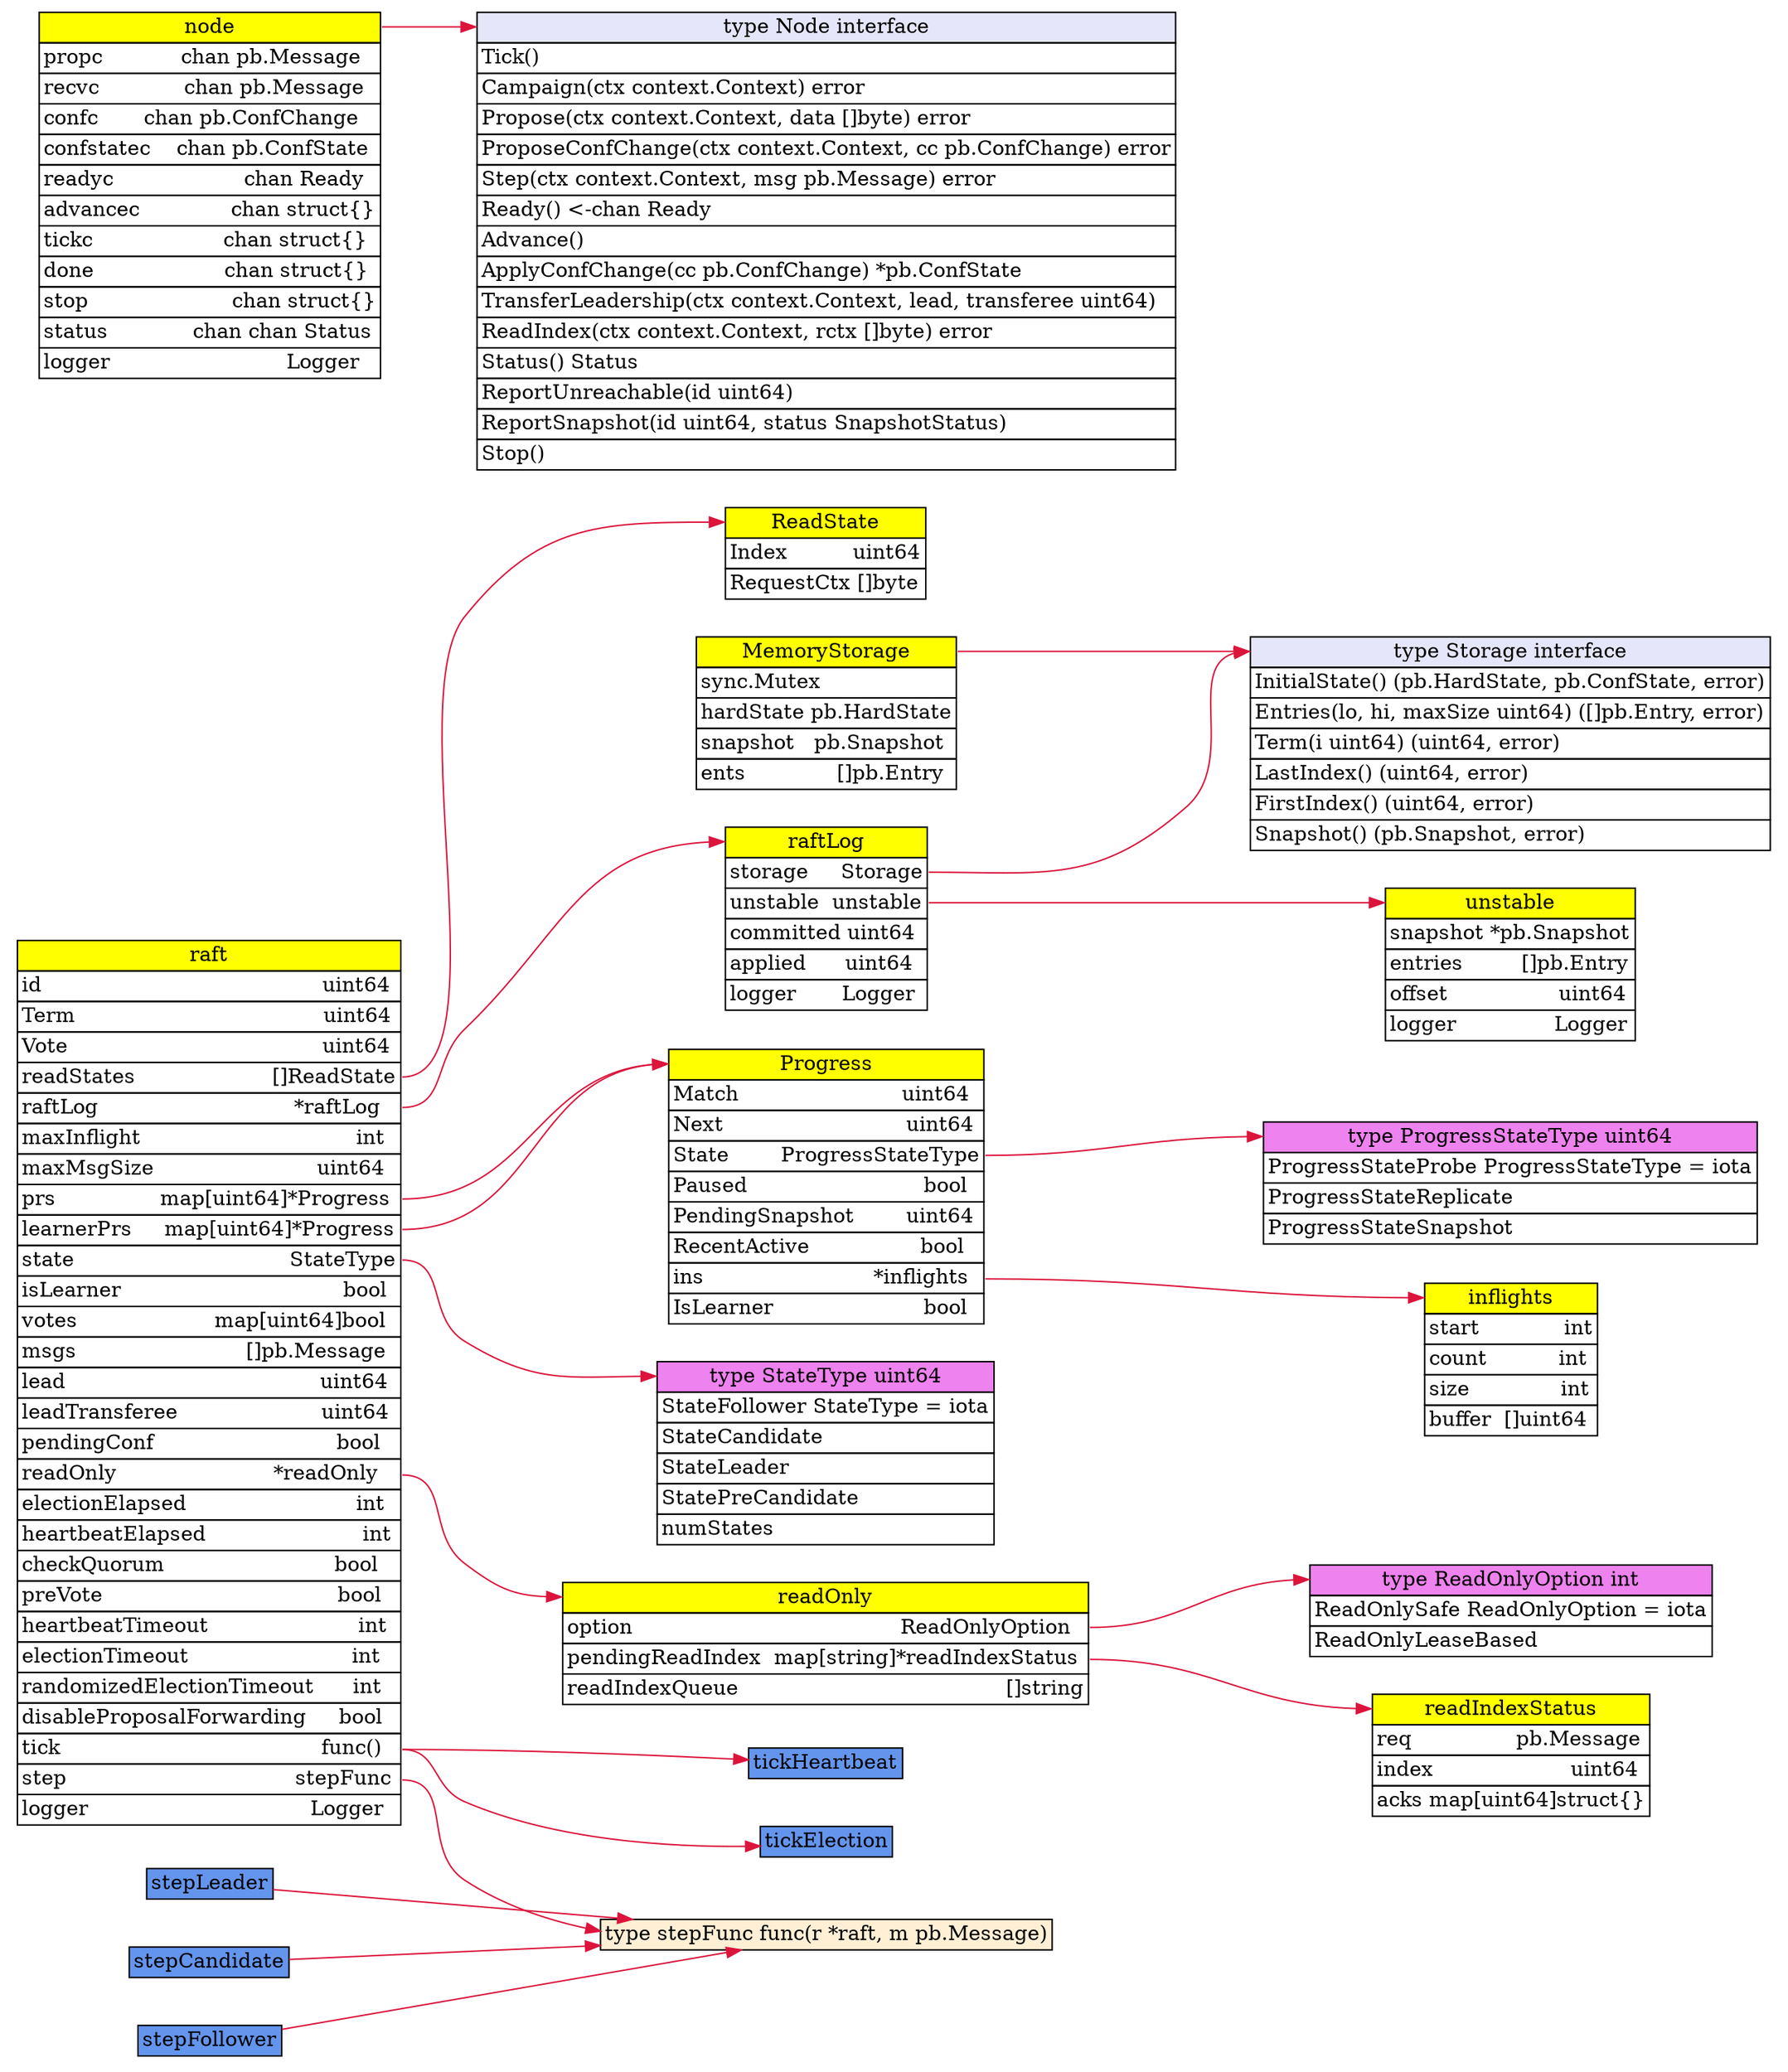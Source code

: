 digraph Raft {
    rankdir=LR;
    edge [fontname = "Verdana", fontsize = 10, color="crimson", style="solid"];
 
    raft [shape="none" label=<<table border="0" cellspacing="0">
    <tr><td bgcolor="yellow" border="1">raft</td></tr>
	<tr><td border="1" align="left">id&nbsp;&nbsp;&nbsp;&nbsp;&nbsp;&nbsp;&nbsp;&nbsp;&nbsp;&nbsp;&nbsp;&nbsp;&nbsp;&nbsp;&nbsp;&nbsp;&nbsp;&nbsp;&nbsp;&nbsp;&nbsp;&nbsp;&nbsp;&nbsp;&nbsp;&nbsp;&nbsp;&nbsp;&nbsp;&nbsp;&nbsp;&nbsp;&nbsp;&nbsp;&nbsp;&nbsp;&nbsp;&nbsp;&nbsp;&nbsp;&nbsp;&nbsp;&nbsp;uint64</td></tr>
	<tr><td border="1" align="left">Term&nbsp;&nbsp;&nbsp;&nbsp;&nbsp;&nbsp;&nbsp;&nbsp;&nbsp;&nbsp;&nbsp;&nbsp;&nbsp;&nbsp;&nbsp;&nbsp;&nbsp;&nbsp;&nbsp;&nbsp;&nbsp;&nbsp;&nbsp;&nbsp;&nbsp;&nbsp;&nbsp;&nbsp;&nbsp;&nbsp;&nbsp;&nbsp;&nbsp;&nbsp;&nbsp;&nbsp;&nbsp;&nbsp;uint64</td></tr>
	<tr><td border="1" align="left">Vote&nbsp;&nbsp;&nbsp;&nbsp;&nbsp;&nbsp;&nbsp;&nbsp;&nbsp;&nbsp;&nbsp;&nbsp;&nbsp;&nbsp;&nbsp;&nbsp;&nbsp;&nbsp;&nbsp;&nbsp;&nbsp;&nbsp;&nbsp;&nbsp;&nbsp;&nbsp;&nbsp;&nbsp;&nbsp;&nbsp;&nbsp;&nbsp;&nbsp;&nbsp;&nbsp;&nbsp;&nbsp;&nbsp;&nbsp;uint64</td></tr>
	<tr><td border="1" align="left" port="read_state">readStates&nbsp;&nbsp;&nbsp;&nbsp;&nbsp;&nbsp;&nbsp;&nbsp;&nbsp;&nbsp;&nbsp;&nbsp;&nbsp;&nbsp;&nbsp;&nbsp;&nbsp;&nbsp;&nbsp;&nbsp;&nbsp;[]ReadState</td></tr>
	<tr><td border="1" align="left" port="log">raftLog&nbsp;&nbsp;&nbsp;&nbsp;&nbsp;&nbsp;&nbsp;&nbsp;&nbsp;&nbsp;&nbsp;&nbsp;&nbsp;&nbsp;&nbsp;&nbsp;&nbsp;&nbsp;&nbsp;&nbsp;&nbsp;&nbsp;&nbsp;&nbsp;&nbsp;&nbsp;&nbsp;&nbsp;&nbsp;&nbsp;*raftLog</td></tr>
	<tr><td border="1" align="left">maxInflight&nbsp;&nbsp;&nbsp;&nbsp;&nbsp;&nbsp;&nbsp;&nbsp;&nbsp;&nbsp;&nbsp;&nbsp;&nbsp;&nbsp;&nbsp;&nbsp;&nbsp;&nbsp;&nbsp;&nbsp;&nbsp;&nbsp;&nbsp;&nbsp;&nbsp;&nbsp;&nbsp;&nbsp;&nbsp;&nbsp;&nbsp;&nbsp;&nbsp;int</td></tr>
	<tr><td border="1" align="left">maxMsgSize&nbsp;&nbsp;&nbsp;&nbsp;&nbsp;&nbsp;&nbsp;&nbsp;&nbsp;&nbsp;&nbsp;&nbsp;&nbsp;&nbsp;&nbsp;&nbsp;&nbsp;&nbsp;&nbsp;&nbsp;&nbsp;&nbsp;&nbsp;&nbsp;&nbsp;uint64</td></tr>
	<tr><td border="1" align="left" port="prs">prs&nbsp;&nbsp;&nbsp;&nbsp;&nbsp;&nbsp;&nbsp;&nbsp;&nbsp;&nbsp;&nbsp;&nbsp;&nbsp;&nbsp;&nbsp;&nbsp;map[uint64]*Progress</td></tr>
	<tr><td border="1" align="left" port="learner_prs">learnerPrs&nbsp;&nbsp;&nbsp;&nbsp;&nbsp;map[uint64]*Progress</td></tr>
	<tr><td border="1" align="left" port="state">state&nbsp;&nbsp;&nbsp;&nbsp;&nbsp;&nbsp;&nbsp;&nbsp;&nbsp;&nbsp;&nbsp;&nbsp;&nbsp;&nbsp;&nbsp;&nbsp;&nbsp;&nbsp;&nbsp;&nbsp;&nbsp;&nbsp;&nbsp;&nbsp;&nbsp;&nbsp;&nbsp;&nbsp;&nbsp;&nbsp;&nbsp;&nbsp;&nbsp;StateType</td></tr>
	<tr><td border="1" align="left">isLearner&nbsp;&nbsp;&nbsp;&nbsp;&nbsp;&nbsp;&nbsp;&nbsp;&nbsp;&nbsp;&nbsp;&nbsp;&nbsp;&nbsp;&nbsp;&nbsp;&nbsp;&nbsp;&nbsp;&nbsp;&nbsp;&nbsp;&nbsp;&nbsp;&nbsp;&nbsp;&nbsp;&nbsp;&nbsp;&nbsp;&nbsp;&nbsp;&nbsp;&nbsp;bool</td></tr>
	<tr><td border="1" align="left">votes&nbsp;&nbsp;&nbsp;&nbsp;&nbsp;&nbsp;&nbsp;&nbsp;&nbsp;&nbsp;&nbsp;&nbsp;&nbsp;&nbsp;&nbsp;&nbsp;&nbsp;&nbsp;&nbsp;&nbsp;&nbsp;map[uint64]bool</td></tr>
	<tr><td border="1" align="left">msgs&nbsp;&nbsp;&nbsp;&nbsp;&nbsp;&nbsp;&nbsp;&nbsp;&nbsp;&nbsp;&nbsp;&nbsp;&nbsp;&nbsp;&nbsp;&nbsp;&nbsp;&nbsp;&nbsp;&nbsp;&nbsp;&nbsp;&nbsp;&nbsp;&nbsp;&nbsp;[]pb.Message</td></tr>
	<tr><td border="1" align="left">lead&nbsp;&nbsp;&nbsp;&nbsp;&nbsp;&nbsp;&nbsp;&nbsp;&nbsp;&nbsp;&nbsp;&nbsp;&nbsp;&nbsp;&nbsp;&nbsp;&nbsp;&nbsp;&nbsp;&nbsp;&nbsp;&nbsp;&nbsp;&nbsp;&nbsp;&nbsp;&nbsp;&nbsp;&nbsp;&nbsp;&nbsp;&nbsp;&nbsp;&nbsp;&nbsp;&nbsp;&nbsp;&nbsp;&nbsp;uint64</td></tr>
	<tr><td border="1" align="left">leadTransferee&nbsp;&nbsp;&nbsp;&nbsp;&nbsp;&nbsp;&nbsp;&nbsp;&nbsp;&nbsp;&nbsp;&nbsp;&nbsp;&nbsp;&nbsp;&nbsp;&nbsp;&nbsp;&nbsp;&nbsp;&nbsp;&nbsp;uint64</td></tr>
	<tr><td border="1" align="left">pendingConf&nbsp;&nbsp;&nbsp;&nbsp;&nbsp;&nbsp;&nbsp;&nbsp;&nbsp;&nbsp;&nbsp;&nbsp;&nbsp;&nbsp;&nbsp;&nbsp;&nbsp;&nbsp;&nbsp;&nbsp;&nbsp;&nbsp;&nbsp;&nbsp;&nbsp;&nbsp;&nbsp;&nbsp;bool</td></tr>
	<tr><td border="1" align="left" port="read_only">readOnly&nbsp;&nbsp;&nbsp;&nbsp;&nbsp;&nbsp;&nbsp;&nbsp;&nbsp;&nbsp;&nbsp;&nbsp;&nbsp;&nbsp;&nbsp;&nbsp;&nbsp;&nbsp;&nbsp;&nbsp;&nbsp;&nbsp;&nbsp;&nbsp;*readOnly</td></tr>
	<tr><td border="1" align="left">electionElapsed&nbsp;&nbsp;&nbsp;&nbsp;&nbsp;&nbsp;&nbsp;&nbsp;&nbsp;&nbsp;&nbsp;&nbsp;&nbsp;&nbsp;&nbsp;&nbsp;&nbsp;&nbsp;&nbsp;&nbsp;&nbsp;&nbsp;&nbsp;&nbsp;&nbsp;&nbsp;int</td></tr>
	<tr><td border="1" align="left">heartbeatElapsed&nbsp;&nbsp;&nbsp;&nbsp;&nbsp;&nbsp;&nbsp;&nbsp;&nbsp;&nbsp;&nbsp;&nbsp;&nbsp;&nbsp;&nbsp;&nbsp;&nbsp;&nbsp;&nbsp;&nbsp;&nbsp;&nbsp;&nbsp;&nbsp;int</td></tr>
	<tr><td border="1" align="left">checkQuorum&nbsp;&nbsp;&nbsp;&nbsp;&nbsp;&nbsp;&nbsp;&nbsp;&nbsp;&nbsp;&nbsp;&nbsp;&nbsp;&nbsp;&nbsp;&nbsp;&nbsp;&nbsp;&nbsp;&nbsp;&nbsp;&nbsp;&nbsp;&nbsp;&nbsp;&nbsp;bool</td></tr>
	<tr><td border="1" align="left">preVote&nbsp;&nbsp;&nbsp;&nbsp;&nbsp;&nbsp;&nbsp;&nbsp;&nbsp;&nbsp;&nbsp;&nbsp;&nbsp;&nbsp;&nbsp;&nbsp;&nbsp;&nbsp;&nbsp;&nbsp;&nbsp;&nbsp;&nbsp;&nbsp;&nbsp;&nbsp;&nbsp;&nbsp;&nbsp;&nbsp;&nbsp;&nbsp;&nbsp;&nbsp;&nbsp;&nbsp;bool</td></tr>
	<tr><td border="1" align="left">heartbeatTimeout&nbsp;&nbsp;&nbsp;&nbsp;&nbsp;&nbsp;&nbsp;&nbsp;&nbsp;&nbsp;&nbsp;&nbsp;&nbsp;&nbsp;&nbsp;&nbsp;&nbsp;&nbsp;&nbsp;&nbsp;&nbsp;&nbsp;&nbsp;int</td></tr>
	<tr><td border="1" align="left">electionTimeout&nbsp;&nbsp;&nbsp;&nbsp;&nbsp;&nbsp;&nbsp;&nbsp;&nbsp;&nbsp;&nbsp;&nbsp;&nbsp;&nbsp;&nbsp;&nbsp;&nbsp;&nbsp;&nbsp;&nbsp;&nbsp;&nbsp;&nbsp;&nbsp;&nbsp;int</td></tr>
	<tr><td border="1" align="left">randomizedElectionTimeout&nbsp;&nbsp;&nbsp;&nbsp;&nbsp;&nbsp;int</td></tr>
	<tr><td border="1" align="left">disableProposalForwarding&nbsp;&nbsp;&nbsp;&nbsp;&nbsp;bool</td></tr>
	<tr><td border="1" align="left" port="tick_function">tick&nbsp;&nbsp;&nbsp;&nbsp;&nbsp;&nbsp;&nbsp;&nbsp;&nbsp;&nbsp;&nbsp;&nbsp;&nbsp;&nbsp;&nbsp;&nbsp;&nbsp;&nbsp;&nbsp;&nbsp;&nbsp;&nbsp;&nbsp;&nbsp;&nbsp;&nbsp;&nbsp;&nbsp;&nbsp;&nbsp;&nbsp;&nbsp;&nbsp;&nbsp;&nbsp;&nbsp;&nbsp;&nbsp;&nbsp;&nbsp;func()</td></tr>
	<tr><td border="1" align="left" port="step_function">step&nbsp;&nbsp;&nbsp;&nbsp;&nbsp;&nbsp;&nbsp;&nbsp;&nbsp;&nbsp;&nbsp;&nbsp;&nbsp;&nbsp;&nbsp;&nbsp;&nbsp;&nbsp;&nbsp;&nbsp;&nbsp;&nbsp;&nbsp;&nbsp;&nbsp;&nbsp;&nbsp;&nbsp;&nbsp;&nbsp;&nbsp;&nbsp;&nbsp;&nbsp;&nbsp;stepFunc</td></tr>
	<tr><td border="1" align="left">logger&nbsp;&nbsp;&nbsp;&nbsp;&nbsp;&nbsp;&nbsp;&nbsp;&nbsp;&nbsp;&nbsp;&nbsp;&nbsp;&nbsp;&nbsp;&nbsp;&nbsp;&nbsp;&nbsp;&nbsp;&nbsp;&nbsp;&nbsp;&nbsp;&nbsp;&nbsp;&nbsp;&nbsp;&nbsp;&nbsp;&nbsp;&nbsp;&nbsp;&nbsp;Logger</td></tr>
    </table>>];

    raftLog [shape="none" label=<<table border="0" cellspacing="0">
    <tr><td bgcolor="yellow" border="1" port="head">raftLog</td></tr>
	<tr><td border="1" align="left" port="storage">storage&nbsp;&nbsp;&nbsp;&nbsp;&nbsp;Storage</td></tr>
	<tr><td border="1" align="left" port="unstable">unstable&nbsp;&nbsp;unstable</td></tr>
	<tr><td border="1" align="left">committed&nbsp;uint64</td></tr>
	<tr><td border="1" align="left">applied&nbsp;&nbsp;&nbsp;&nbsp;&nbsp;&nbsp;uint64</td></tr>
	<tr><td border="1" align="left">logger&nbsp;&nbsp;&nbsp;&nbsp;&nbsp;&nbsp;&nbsp;Logger</td></tr>
    </table>>];

    readOnly [shape="none" label=<<table border="0" cellspacing="0">
    <tr><td bgcolor="yellow" border="1" port="head">readOnly</td></tr>
	<tr><td border="1" align="left" port="option">option&nbsp;&nbsp;&nbsp;&nbsp;&nbsp;&nbsp;&nbsp;&nbsp;&nbsp;&nbsp;&nbsp;&nbsp;&nbsp;&nbsp;&nbsp;&nbsp;&nbsp;&nbsp;&nbsp;&nbsp;&nbsp;&nbsp;&nbsp;&nbsp;&nbsp;&nbsp;&nbsp;&nbsp;&nbsp;&nbsp;&nbsp;&nbsp;&nbsp;&nbsp;&nbsp;&nbsp;&nbsp;&nbsp;&nbsp;&nbsp;&nbsp;ReadOnlyOption</td></tr>
	<tr><td border="1" align="left" port="status">pendingReadIndex&nbsp;&nbsp;map[string]*readIndexStatus</td></tr>
	<tr><td border="1" align="left">readIndexQueue&nbsp;&nbsp;&nbsp;&nbsp;&nbsp;&nbsp;&nbsp;&nbsp;&nbsp;&nbsp;&nbsp;&nbsp;&nbsp;&nbsp;&nbsp;&nbsp;&nbsp;&nbsp;&nbsp;&nbsp;&nbsp;&nbsp;&nbsp;&nbsp;&nbsp;&nbsp;&nbsp;&nbsp;&nbsp;&nbsp;&nbsp;&nbsp;&nbsp;&nbsp;&nbsp;&nbsp;&nbsp;&nbsp;&nbsp;&nbsp;&nbsp;[]string</td></tr>
    </table>>];

    readIndexStatus [shape="none" label=<<table border="0" cellspacing="0">
    <tr><td bgcolor="yellow" border="1" port="head">readIndexStatus</td></tr>
	<tr><td border="1" align="left">req&nbsp;&nbsp;&nbsp;&nbsp;&nbsp;&nbsp;&nbsp;&nbsp;&nbsp;&nbsp;&nbsp;&nbsp;&nbsp;&nbsp;&nbsp;&nbsp;pb.Message</td></tr>
	<tr><td border="1" align="left">index&nbsp;&nbsp;&nbsp;&nbsp;&nbsp;&nbsp;&nbsp;&nbsp;&nbsp;&nbsp;&nbsp;&nbsp;&nbsp;&nbsp;&nbsp;&nbsp;&nbsp;&nbsp;&nbsp;&nbsp;&nbsp;uint64</td></tr>
	<tr><td border="1" align="left">acks&nbsp;map[uint64]struct{}</td></tr>
    </table>>];

    Progress [shape="none" label=<<table border="0" cellspacing="0">
    <tr><td bgcolor="yellow" border="1" port="head">Progress</td></tr>
	<tr><td border="1" align="left">Match&nbsp;&nbsp;&nbsp;&nbsp;&nbsp;&nbsp;&nbsp;&nbsp;&nbsp;&nbsp;&nbsp;&nbsp;&nbsp;&nbsp;&nbsp;&nbsp;&nbsp;&nbsp;&nbsp;&nbsp;&nbsp;&nbsp;&nbsp;&nbsp;&nbsp;uint64</td></tr>
	<tr><td border="1" align="left">Next&nbsp;&nbsp;&nbsp;&nbsp;&nbsp;&nbsp;&nbsp;&nbsp;&nbsp;&nbsp;&nbsp;&nbsp;&nbsp;&nbsp;&nbsp;&nbsp;&nbsp;&nbsp;&nbsp;&nbsp;&nbsp;&nbsp;&nbsp;&nbsp;&nbsp;&nbsp;&nbsp;&nbsp;uint64</td></tr>
	<tr><td border="1" align="left" port="state">State&nbsp;&nbsp;&nbsp;&nbsp;&nbsp;&nbsp;&nbsp;&nbsp;ProgressStateType</td></tr>
	<tr><td border="1" align="left">Paused&nbsp;&nbsp;&nbsp;&nbsp;&nbsp;&nbsp;&nbsp;&nbsp;&nbsp;&nbsp;&nbsp;&nbsp;&nbsp;&nbsp;&nbsp;&nbsp;&nbsp;&nbsp;&nbsp;&nbsp;&nbsp;&nbsp;&nbsp;&nbsp;&nbsp;&nbsp;&nbsp;bool</td></tr>
	<tr><td border="1" align="left">PendingSnapshot&nbsp;&nbsp;&nbsp;&nbsp;&nbsp;&nbsp;&nbsp;&nbsp;uint64</td></tr>
	<tr><td border="1" align="left">RecentActive&nbsp;&nbsp;&nbsp;&nbsp;&nbsp;&nbsp;&nbsp;&nbsp;&nbsp;&nbsp;&nbsp;&nbsp;&nbsp;&nbsp;&nbsp;&nbsp;&nbsp;bool</td></tr>
	<tr><td border="1" align="left" port="ins">ins&nbsp;&nbsp;&nbsp;&nbsp;&nbsp;&nbsp;&nbsp;&nbsp;&nbsp;&nbsp;&nbsp;&nbsp;&nbsp;&nbsp;&nbsp;&nbsp;&nbsp;&nbsp;&nbsp;&nbsp;&nbsp;&nbsp;&nbsp;&nbsp;&nbsp;&nbsp;*inflights</td></tr>
	<tr><td border="1" align="left">IsLearner&nbsp;&nbsp;&nbsp;&nbsp;&nbsp;&nbsp;&nbsp;&nbsp;&nbsp;&nbsp;&nbsp;&nbsp;&nbsp;&nbsp;&nbsp;&nbsp;&nbsp;&nbsp;&nbsp;&nbsp;&nbsp;&nbsp;&nbsp;bool</td></tr>
    </table>>];

    ProgressStateType [shape="none" label=<<table border="0" cellspacing="0">
    <tr><td bgcolor="#EE82EE" border="1" port="head">type ProgressStateType uint64</td></tr>
    <tr><td border="1" align="left">ProgressStateProbe ProgressStateType = iota</td></tr>
    <tr><td border="1" align="left">ProgressStateReplicate</td></tr>
    <tr><td border="1" align="left">ProgressStateSnapshot</td></tr>
    </table>>];

    inflights [shape="none" label=<<table border="0" cellspacing="0">
    <tr><td bgcolor="yellow" border="1" port="head">inflights</td></tr>
	<tr><td border="1" align="left">start&nbsp;&nbsp;&nbsp;&nbsp;&nbsp;&nbsp;&nbsp;&nbsp;&nbsp;&nbsp;&nbsp;&nbsp;&nbsp;int</td></tr>
	<tr><td border="1" align="left">count&nbsp;&nbsp;&nbsp;&nbsp;&nbsp;&nbsp;&nbsp;&nbsp;&nbsp;&nbsp;&nbsp;int</td></tr>
	<tr><td border="1" align="left">size&nbsp;&nbsp;&nbsp;&nbsp;&nbsp;&nbsp;&nbsp;&nbsp;&nbsp;&nbsp;&nbsp;&nbsp;&nbsp;&nbsp;int</td></tr>
	<tr><td border="1" align="left">buffer&nbsp;&nbsp;[]uint64</td></tr>
    </table>>];

    ReadOnlyOption[shape="none" label=<<table border="0" cellspacing="0">
    <tr><td bgcolor="#EE82EE" border="1" port="head">type ReadOnlyOption int</td></tr>
    <tr><td border="1" align="left">ReadOnlySafe ReadOnlyOption = iota</td></tr>
    <tr><td border="1" align="left">ReadOnlyLeaseBased</td></tr>
    </table>>];

    StateType[shape="none" label=<<table border="0" cellspacing="0">
    <tr><td bgcolor="#EE82EE" border="1" port="head">type StateType uint64</td></tr>
    <tr><td border="1" align="left">StateFollower StateType = iota</td></tr>
    <tr><td border="1" align="left">StateCandidate</td></tr>
    <tr><td border="1" align="left">StateLeader</td></tr>
    <tr><td border="1" align="left">StatePreCandidate</td></tr>
    <tr><td border="1" align="left">numStates</td></tr>
    </table>>];

    Storage[shape="none" label=<<table border="0" cellspacing="0">
    <tr><td bgcolor="#E6E6FA" border="1" port="head">type Storage interface</td></tr>
    <tr><td border="1" align="left">InitialState() (pb.HardState, pb.ConfState, error)</td></tr>
    <tr><td border="1" align="left">Entries(lo, hi, maxSize uint64) ([]pb.Entry, error)</td></tr>
    <tr><td border="1" align="left">Term(i uint64) (uint64, error)</td></tr>
    <tr><td border="1" align="left">LastIndex() (uint64, error)</td></tr>
    <tr><td border="1" align="left">FirstIndex() (uint64, error)</td></tr>
    <tr><td border="1" align="left">Snapshot() (pb.Snapshot, error)</td></tr>
    </table>>];

    MemoryStorage[shape="none" label=<<table border="0" cellspacing="0">
    <tr><td bgcolor="yellow" border="1" port="head">MemoryStorage</td></tr>
    <tr><td border="1" align="left">sync.Mutex</td></tr>
    <tr><td border="1" align="left">hardState&nbsp;pb.HardState</td></tr>
    <tr><td border="1" align="left">snapshot&nbsp;&nbsp;&nbsp;pb.Snapshot</td></tr>
    <tr><td border="1" align="left">ents&nbsp;&nbsp;&nbsp;&nbsp;&nbsp;&nbsp;&nbsp;&nbsp;&nbsp;&nbsp;&nbsp;&nbsp;&nbsp;&nbsp;[]pb.Entry</td></tr>
    </table>>];

    unstable[shape="none" label=<<table border="0" cellspacing="0">
    <tr><td bgcolor="yellow" border="1" port="head">unstable</td></tr>
    <tr><td border="1" align="left">snapshot&nbsp;*pb.Snapshot</td></tr>
    <tr><td border="1" align="left">entries&nbsp;&nbsp;&nbsp;&nbsp;&nbsp;&nbsp;&nbsp;&nbsp;&nbsp;[]pb.Entry</td></tr>
    <tr><td border="1" align="left">offset&nbsp;&nbsp;&nbsp;&nbsp;&nbsp;&nbsp;&nbsp;&nbsp;&nbsp;&nbsp;&nbsp;&nbsp;&nbsp;&nbsp;&nbsp;&nbsp;&nbsp;uint64</td></tr>
    <tr><td border="1" align="left">logger&nbsp;&nbsp;&nbsp;&nbsp;&nbsp;&nbsp;&nbsp;&nbsp;&nbsp;&nbsp;&nbsp;&nbsp;&nbsp;&nbsp;&nbsp;Logger</td></tr>
    </table>>];

    ReadState[shape="none" label=<<table border="0" cellspacing="0">
    <tr><td bgcolor="yellow" border="1" port="head">ReadState</td></tr>
    <tr><td border="1" align="left">Index&nbsp;&nbsp;&nbsp;&nbsp;&nbsp;&nbsp;&nbsp;&nbsp;&nbsp;&nbsp;uint64</td></tr>
    <tr><td border="1" align="left">RequestCtx&nbsp;[]byte</td></tr>
    </table>>];

    stepFunc[shape="none" label=<<table border="0" cellspacing="0">
    <tr><td bgcolor="#FFEFD5" border="1" port="head">type stepFunc func(r *raft, m pb.Message)</td></tr>
    </table>>];

    stepCandidate[shape="none" label=<<table border="0" cellspacing="0">
    <tr><td bgcolor="#6495ED" border="1" port="head">stepCandidate</td></tr>
    </table>>];

    stepFollower[shape="none" label=<<table border="0" cellspacing="0">
    <tr><td bgcolor="#6495ED" border="1" port="head">stepFollower</td></tr>
    </table>>];

    stepLeader[shape="none" label=<<table border="0" cellspacing="0">
    <tr><td bgcolor="#6495ED" border="1" port="head">stepLeader</td></tr>
    </table>>];

    tickElection[shape="none" label=<<table border="0" cellspacing="0">
    <tr><td bgcolor="#6495ED" border="1" port="head">tickElection</td></tr>
    </table>>];

    tickHeartbeat[shape="none" label=<<table border="0" cellspacing="0">
    <tr><td bgcolor="#6495ED" border="1" port="head">tickHeartbeat</td></tr>
    </table>>];

    inode [shape="none" label=<<table border="0" cellspacing="0">
    <tr><td bgcolor="#E6E6FA" border="1" port="head">type Node interface</td></tr>
    <tr><td border="1" align="left">Tick()</td></tr>
    <tr><td border="1" align="left">Campaign(ctx context.Context) error</td></tr>
    <tr><td border="1" align="left">Propose(ctx context.Context, data []byte) error</td></tr>
    <tr><td border="1" align="left">ProposeConfChange(ctx context.Context, cc pb.ConfChange) error</td></tr>
    <tr><td border="1" align="left">Step(ctx context.Context, msg pb.Message) error</td></tr>
    <tr><td border="1" align="left">Ready() &lt;-chan Ready</td></tr>
    <tr><td border="1" align="left">Advance()</td></tr>
    <tr><td border="1" align="left">ApplyConfChange(cc pb.ConfChange) *pb.ConfState</td></tr>
    <tr><td border="1" align="left">TransferLeadership(ctx context.Context, lead, transferee uint64)</td></tr>
    <tr><td border="1" align="left">ReadIndex(ctx context.Context, rctx []byte) error</td></tr>
    <tr><td border="1" align="left">Status() Status</td></tr>
    <tr><td border="1" align="left">ReportUnreachable(id uint64)</td></tr>
    <tr><td border="1" align="left">ReportSnapshot(id uint64, status SnapshotStatus)</td></tr>
    <tr><td border="1" align="left">Stop()</td></tr>
    </table>>];


    xnode[shape="none" label=<<table border="0" cellspacing="0">
    <tr><td bgcolor="yellow" border="1" port="head">node</td></tr>

	<tr><td border="1" align="left">propc&nbsp;&nbsp;&nbsp;&nbsp;   &nbsp;&nbsp;&nbsp;&nbsp;&nbsp;chan pb.Message</td></tr>
	<tr><td border="1" align="left">recvc&nbsp;&nbsp;&nbsp;&nbsp;&nbsp;&nbsp;&nbsp;&nbsp;&nbsp;&nbsp;&nbsp;&nbsp;&nbsp;chan pb.Message</td></tr>
	<tr><td border="1" align="left">confc&nbsp;&nbsp;&nbsp;&nbsp;&nbsp;&nbsp;&nbsp;chan pb.ConfChange</td></tr>
	<tr><td border="1" align="left">confstatec&nbsp;&nbsp;&nbsp;&nbsp;chan pb.ConfState</td></tr>
	<tr><td border="1" align="left">readyc&nbsp;&nbsp;&nbsp;&nbsp;&nbsp;&nbsp;&nbsp;&nbsp;&nbsp;&nbsp;&nbsp;&nbsp;&nbsp;&nbsp;&nbsp;&nbsp;&nbsp;&nbsp;&nbsp;&nbsp;chan Ready</td></tr>
	<tr><td border="1" align="left">advancec&nbsp;&nbsp;&nbsp;&nbsp;&nbsp;&nbsp;&nbsp;&nbsp;&nbsp;&nbsp;&nbsp;&nbsp;&nbsp;&nbsp;chan struct{}</td></tr>
	<tr><td border="1" align="left">tickc&nbsp;&nbsp;&nbsp;&nbsp;&nbsp;&nbsp;&nbsp;&nbsp;&nbsp;&nbsp;&nbsp;&nbsp;&nbsp;&nbsp;&nbsp;&nbsp;&nbsp;&nbsp;&nbsp;&nbsp;chan struct{}</td></tr>
	<tr><td border="1" align="left">done&nbsp;&nbsp;&nbsp;&nbsp;&nbsp;&nbsp;&nbsp;&nbsp;&nbsp;&nbsp;&nbsp;&nbsp;&nbsp;&nbsp;&nbsp;&nbsp;&nbsp;&nbsp;&nbsp;&nbsp;chan struct{}</td></tr>
	<tr><td border="1" align="left">stop&nbsp;&nbsp;&nbsp;&nbsp;&nbsp;&nbsp;&nbsp;&nbsp;&nbsp;&nbsp;&nbsp;&nbsp;&nbsp;&nbsp;&nbsp;&nbsp;&nbsp;&nbsp;&nbsp;&nbsp;&nbsp;&nbsp;chan struct{}</td></tr>
	<tr><td border="1" align="left">status&nbsp;&nbsp;&nbsp;&nbsp;&nbsp;&nbsp;&nbsp;&nbsp;&nbsp;&nbsp;&nbsp;&nbsp;&nbsp;chan chan Status</td></tr>
	<tr><td border="1" align="left">logger&nbsp;&nbsp;&nbsp;&nbsp;&nbsp;&nbsp;&nbsp;&nbsp;&nbsp;&nbsp;&nbsp;&nbsp;&nbsp;&nbsp;&nbsp;&nbsp;&nbsp;&nbsp;&nbsp;&nbsp;&nbsp;&nbsp;&nbsp;&nbsp;&nbsp;&nbsp;&nbsp;Logger</td></tr>
    </table>>];

    raft:log -> raftLog:head;
    raft:read_only -> readOnly:head;
    raft:prs -> Progress:head;
    raft:learner_prs -> Progress:head;
    raft:state -> StateType:head;
    raft:read_state -> ReadState:head;
    raft:tick_function -> tickElection:head;
    raft:tick_function -> tickHeartbeat:head;
    raft:step_function -> stepFunc:head;
    readOnly:status -> readIndexStatus:head;
    Progress:state -> ProgressStateType:head;
    Progress:ins -> inflights:head;
    readOnly:option -> ReadOnlyOption:head;
    raftLog:storage -> Storage:head;
    raftLog:unstable -> unstable:head;
    MemoryStorage:head -> Storage:head;
    stepCandidate:head -> stepFunc:head;
    stepFollower:head -> stepFunc:head;
    stepLeader:head -> stepFunc:head;
    xnode:head -> inode:head;
}
